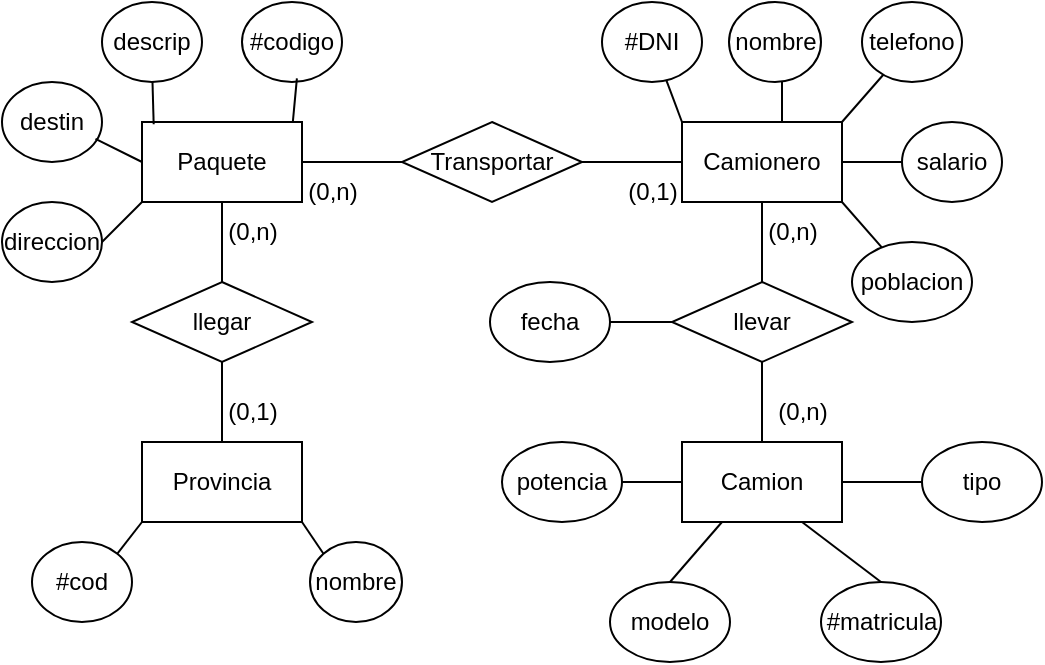 <mxfile version="21.7.5" type="device">
  <diagram name="Página-1" id="55tOowhAJpsEX9wiHGIf">
    <mxGraphModel dx="1116" dy="557" grid="1" gridSize="10" guides="1" tooltips="1" connect="1" arrows="1" fold="1" page="1" pageScale="1" pageWidth="827" pageHeight="1169" math="0" shadow="0">
      <root>
        <mxCell id="0" />
        <mxCell id="1" parent="0" />
        <mxCell id="7MAxy2JcQrM3nIe17G63-1" value="Paquete" style="rounded=0;whiteSpace=wrap;html=1;" vertex="1" parent="1">
          <mxGeometry x="120" y="80" width="80" height="40" as="geometry" />
        </mxCell>
        <mxCell id="7MAxy2JcQrM3nIe17G63-3" value="Camionero" style="rounded=0;whiteSpace=wrap;html=1;" vertex="1" parent="1">
          <mxGeometry x="390" y="80" width="80" height="40" as="geometry" />
        </mxCell>
        <mxCell id="7MAxy2JcQrM3nIe17G63-4" value="" style="endArrow=none;html=1;rounded=0;exitX=1;exitY=0.5;exitDx=0;exitDy=0;" edge="1" parent="1" source="7MAxy2JcQrM3nIe17G63-5" target="7MAxy2JcQrM3nIe17G63-3">
          <mxGeometry width="50" height="50" relative="1" as="geometry">
            <mxPoint x="390" y="250" as="sourcePoint" />
            <mxPoint x="440" y="200" as="targetPoint" />
          </mxGeometry>
        </mxCell>
        <mxCell id="7MAxy2JcQrM3nIe17G63-6" value="" style="endArrow=none;html=1;rounded=0;exitX=1;exitY=0.5;exitDx=0;exitDy=0;" edge="1" parent="1" source="7MAxy2JcQrM3nIe17G63-1" target="7MAxy2JcQrM3nIe17G63-5">
          <mxGeometry width="50" height="50" relative="1" as="geometry">
            <mxPoint x="200" y="100" as="sourcePoint" />
            <mxPoint x="360" y="100" as="targetPoint" />
          </mxGeometry>
        </mxCell>
        <mxCell id="7MAxy2JcQrM3nIe17G63-5" value="Transportar" style="rhombus;whiteSpace=wrap;html=1;" vertex="1" parent="1">
          <mxGeometry x="250" y="80" width="90" height="40" as="geometry" />
        </mxCell>
        <mxCell id="7MAxy2JcQrM3nIe17G63-7" value="#DNI" style="ellipse;whiteSpace=wrap;html=1;" vertex="1" parent="1">
          <mxGeometry x="350" y="20" width="50" height="40" as="geometry" />
        </mxCell>
        <mxCell id="7MAxy2JcQrM3nIe17G63-8" value="nombre" style="ellipse;whiteSpace=wrap;html=1;" vertex="1" parent="1">
          <mxGeometry x="413.5" y="20" width="46" height="40" as="geometry" />
        </mxCell>
        <mxCell id="7MAxy2JcQrM3nIe17G63-9" value="telefono" style="ellipse;whiteSpace=wrap;html=1;" vertex="1" parent="1">
          <mxGeometry x="480" y="20" width="50" height="40" as="geometry" />
        </mxCell>
        <mxCell id="7MAxy2JcQrM3nIe17G63-10" value="salario" style="ellipse;whiteSpace=wrap;html=1;" vertex="1" parent="1">
          <mxGeometry x="500" y="80" width="50" height="40" as="geometry" />
        </mxCell>
        <mxCell id="7MAxy2JcQrM3nIe17G63-11" value="poblacion" style="ellipse;whiteSpace=wrap;html=1;" vertex="1" parent="1">
          <mxGeometry x="475" y="140" width="60" height="40" as="geometry" />
        </mxCell>
        <mxCell id="7MAxy2JcQrM3nIe17G63-12" value="#codigo" style="ellipse;whiteSpace=wrap;html=1;" vertex="1" parent="1">
          <mxGeometry x="170" y="20" width="50" height="40" as="geometry" />
        </mxCell>
        <mxCell id="7MAxy2JcQrM3nIe17G63-13" value="descrip" style="ellipse;whiteSpace=wrap;html=1;" vertex="1" parent="1">
          <mxGeometry x="100" y="20" width="50" height="40" as="geometry" />
        </mxCell>
        <mxCell id="7MAxy2JcQrM3nIe17G63-15" value="destin" style="ellipse;whiteSpace=wrap;html=1;" vertex="1" parent="1">
          <mxGeometry x="50" y="60" width="50" height="40" as="geometry" />
        </mxCell>
        <mxCell id="7MAxy2JcQrM3nIe17G63-16" value="direccion" style="ellipse;whiteSpace=wrap;html=1;" vertex="1" parent="1">
          <mxGeometry x="50" y="120" width="50" height="40" as="geometry" />
        </mxCell>
        <mxCell id="7MAxy2JcQrM3nIe17G63-17" value="(0,1)" style="text;html=1;align=center;verticalAlign=middle;resizable=0;points=[];autosize=1;strokeColor=none;fillColor=none;" vertex="1" parent="1">
          <mxGeometry x="350" y="100" width="50" height="30" as="geometry" />
        </mxCell>
        <mxCell id="7MAxy2JcQrM3nIe17G63-19" value="(0,n)" style="text;html=1;align=center;verticalAlign=middle;resizable=0;points=[];autosize=1;strokeColor=none;fillColor=none;" vertex="1" parent="1">
          <mxGeometry x="190" y="100" width="50" height="30" as="geometry" />
        </mxCell>
        <mxCell id="7MAxy2JcQrM3nIe17G63-20" value="" style="endArrow=none;html=1;rounded=0;exitX=1;exitY=0.5;exitDx=0;exitDy=0;entryX=0;entryY=1;entryDx=0;entryDy=0;" edge="1" parent="1" source="7MAxy2JcQrM3nIe17G63-16" target="7MAxy2JcQrM3nIe17G63-1">
          <mxGeometry width="50" height="50" relative="1" as="geometry">
            <mxPoint x="180" y="110" as="sourcePoint" />
            <mxPoint x="230" y="60" as="targetPoint" />
          </mxGeometry>
        </mxCell>
        <mxCell id="7MAxy2JcQrM3nIe17G63-21" value="" style="endArrow=none;html=1;rounded=0;exitX=0;exitY=0.5;exitDx=0;exitDy=0;entryX=0.935;entryY=0.712;entryDx=0;entryDy=0;entryPerimeter=0;" edge="1" parent="1" source="7MAxy2JcQrM3nIe17G63-1" target="7MAxy2JcQrM3nIe17G63-15">
          <mxGeometry width="50" height="50" relative="1" as="geometry">
            <mxPoint x="90" y="110" as="sourcePoint" />
            <mxPoint x="110" y="90" as="targetPoint" />
          </mxGeometry>
        </mxCell>
        <mxCell id="7MAxy2JcQrM3nIe17G63-22" value="" style="endArrow=none;html=1;rounded=0;exitX=0.073;exitY=0.027;exitDx=0;exitDy=0;exitPerimeter=0;" edge="1" parent="1" source="7MAxy2JcQrM3nIe17G63-1" target="7MAxy2JcQrM3nIe17G63-13">
          <mxGeometry width="50" height="50" relative="1" as="geometry">
            <mxPoint x="160" y="100" as="sourcePoint" />
            <mxPoint x="210" y="50" as="targetPoint" />
          </mxGeometry>
        </mxCell>
        <mxCell id="7MAxy2JcQrM3nIe17G63-23" value="" style="endArrow=none;html=1;rounded=0;exitX=0.073;exitY=0.027;exitDx=0;exitDy=0;exitPerimeter=0;entryX=0.549;entryY=0.954;entryDx=0;entryDy=0;entryPerimeter=0;" edge="1" parent="1" target="7MAxy2JcQrM3nIe17G63-12">
          <mxGeometry width="50" height="50" relative="1" as="geometry">
            <mxPoint x="195.42" y="79.92" as="sourcePoint" />
            <mxPoint x="194.42" y="58.92" as="targetPoint" />
          </mxGeometry>
        </mxCell>
        <mxCell id="7MAxy2JcQrM3nIe17G63-24" value="" style="endArrow=none;html=1;rounded=0;exitX=0;exitY=0;exitDx=0;exitDy=0;" edge="1" parent="1" source="7MAxy2JcQrM3nIe17G63-3" target="7MAxy2JcQrM3nIe17G63-7">
          <mxGeometry width="50" height="50" relative="1" as="geometry">
            <mxPoint x="390" y="100" as="sourcePoint" />
            <mxPoint x="440" y="50" as="targetPoint" />
          </mxGeometry>
        </mxCell>
        <mxCell id="7MAxy2JcQrM3nIe17G63-25" value="" style="endArrow=none;html=1;rounded=0;exitX=0.625;exitY=0;exitDx=0;exitDy=0;exitPerimeter=0;" edge="1" parent="1" source="7MAxy2JcQrM3nIe17G63-3">
          <mxGeometry width="50" height="50" relative="1" as="geometry">
            <mxPoint x="390" y="100" as="sourcePoint" />
            <mxPoint x="440" y="60" as="targetPoint" />
            <Array as="points" />
          </mxGeometry>
        </mxCell>
        <mxCell id="7MAxy2JcQrM3nIe17G63-26" value="" style="endArrow=none;html=1;rounded=0;exitX=1;exitY=0;exitDx=0;exitDy=0;" edge="1" parent="1" source="7MAxy2JcQrM3nIe17G63-3" target="7MAxy2JcQrM3nIe17G63-9">
          <mxGeometry width="50" height="50" relative="1" as="geometry">
            <mxPoint x="390" y="100" as="sourcePoint" />
            <mxPoint x="440" y="50" as="targetPoint" />
          </mxGeometry>
        </mxCell>
        <mxCell id="7MAxy2JcQrM3nIe17G63-27" value="" style="endArrow=none;html=1;rounded=0;exitX=1;exitY=0.5;exitDx=0;exitDy=0;entryX=0;entryY=0.5;entryDx=0;entryDy=0;" edge="1" parent="1" source="7MAxy2JcQrM3nIe17G63-3" target="7MAxy2JcQrM3nIe17G63-10">
          <mxGeometry width="50" height="50" relative="1" as="geometry">
            <mxPoint x="390" y="100" as="sourcePoint" />
            <mxPoint x="440" y="50" as="targetPoint" />
          </mxGeometry>
        </mxCell>
        <mxCell id="7MAxy2JcQrM3nIe17G63-28" value="" style="endArrow=none;html=1;rounded=0;exitX=1;exitY=1;exitDx=0;exitDy=0;" edge="1" parent="1" source="7MAxy2JcQrM3nIe17G63-3" target="7MAxy2JcQrM3nIe17G63-11">
          <mxGeometry width="50" height="50" relative="1" as="geometry">
            <mxPoint x="390" y="100" as="sourcePoint" />
            <mxPoint x="440" y="50" as="targetPoint" />
          </mxGeometry>
        </mxCell>
        <mxCell id="7MAxy2JcQrM3nIe17G63-30" value="Provincia" style="rounded=0;whiteSpace=wrap;html=1;" vertex="1" parent="1">
          <mxGeometry x="120" y="240" width="80" height="40" as="geometry" />
        </mxCell>
        <mxCell id="7MAxy2JcQrM3nIe17G63-32" value="" style="endArrow=none;html=1;rounded=0;exitX=0.5;exitY=0;exitDx=0;exitDy=0;" edge="1" parent="1" source="7MAxy2JcQrM3nIe17G63-33" target="7MAxy2JcQrM3nIe17G63-1">
          <mxGeometry width="50" height="50" relative="1" as="geometry">
            <mxPoint x="280" y="130" as="sourcePoint" />
            <mxPoint x="330" y="80" as="targetPoint" />
          </mxGeometry>
        </mxCell>
        <mxCell id="7MAxy2JcQrM3nIe17G63-34" value="" style="endArrow=none;html=1;rounded=0;exitX=0.5;exitY=0;exitDx=0;exitDy=0;" edge="1" parent="1" source="7MAxy2JcQrM3nIe17G63-30" target="7MAxy2JcQrM3nIe17G63-33">
          <mxGeometry width="50" height="50" relative="1" as="geometry">
            <mxPoint x="160" y="240" as="sourcePoint" />
            <mxPoint x="160" y="120" as="targetPoint" />
          </mxGeometry>
        </mxCell>
        <mxCell id="7MAxy2JcQrM3nIe17G63-33" value="llegar" style="rhombus;whiteSpace=wrap;html=1;" vertex="1" parent="1">
          <mxGeometry x="115" y="160" width="90" height="40" as="geometry" />
        </mxCell>
        <mxCell id="7MAxy2JcQrM3nIe17G63-35" value="#cod" style="ellipse;whiteSpace=wrap;html=1;" vertex="1" parent="1">
          <mxGeometry x="65" y="290" width="50" height="40" as="geometry" />
        </mxCell>
        <mxCell id="7MAxy2JcQrM3nIe17G63-36" value="nombre" style="ellipse;whiteSpace=wrap;html=1;" vertex="1" parent="1">
          <mxGeometry x="204" y="290" width="46" height="40" as="geometry" />
        </mxCell>
        <mxCell id="7MAxy2JcQrM3nIe17G63-37" value="" style="endArrow=none;html=1;rounded=0;exitX=1;exitY=0;exitDx=0;exitDy=0;entryX=0;entryY=1;entryDx=0;entryDy=0;" edge="1" parent="1" source="7MAxy2JcQrM3nIe17G63-35" target="7MAxy2JcQrM3nIe17G63-30">
          <mxGeometry width="50" height="50" relative="1" as="geometry">
            <mxPoint x="280" y="130" as="sourcePoint" />
            <mxPoint x="330" y="80" as="targetPoint" />
          </mxGeometry>
        </mxCell>
        <mxCell id="7MAxy2JcQrM3nIe17G63-38" value="" style="endArrow=none;html=1;rounded=0;exitX=1;exitY=1;exitDx=0;exitDy=0;entryX=0;entryY=0;entryDx=0;entryDy=0;" edge="1" parent="1" source="7MAxy2JcQrM3nIe17G63-30" target="7MAxy2JcQrM3nIe17G63-36">
          <mxGeometry width="50" height="50" relative="1" as="geometry">
            <mxPoint x="280" y="130" as="sourcePoint" />
            <mxPoint x="330" y="80" as="targetPoint" />
          </mxGeometry>
        </mxCell>
        <mxCell id="7MAxy2JcQrM3nIe17G63-39" value="(0,1)" style="text;html=1;align=center;verticalAlign=middle;resizable=0;points=[];autosize=1;strokeColor=none;fillColor=none;" vertex="1" parent="1">
          <mxGeometry x="150" y="210" width="50" height="30" as="geometry" />
        </mxCell>
        <mxCell id="7MAxy2JcQrM3nIe17G63-40" value="(0,n)" style="text;html=1;align=center;verticalAlign=middle;resizable=0;points=[];autosize=1;strokeColor=none;fillColor=none;" vertex="1" parent="1">
          <mxGeometry x="150" y="120" width="50" height="30" as="geometry" />
        </mxCell>
        <mxCell id="7MAxy2JcQrM3nIe17G63-41" value="Camion" style="rounded=0;whiteSpace=wrap;html=1;" vertex="1" parent="1">
          <mxGeometry x="390" y="240" width="80" height="40" as="geometry" />
        </mxCell>
        <mxCell id="7MAxy2JcQrM3nIe17G63-42" value="" style="endArrow=none;html=1;rounded=0;exitX=0.5;exitY=0;exitDx=0;exitDy=0;" edge="1" parent="1" source="7MAxy2JcQrM3nIe17G63-51">
          <mxGeometry width="50" height="50" relative="1" as="geometry">
            <mxPoint x="380" y="130" as="sourcePoint" />
            <mxPoint x="430" y="120" as="targetPoint" />
          </mxGeometry>
        </mxCell>
        <mxCell id="7MAxy2JcQrM3nIe17G63-43" value="#matricula" style="ellipse;whiteSpace=wrap;html=1;" vertex="1" parent="1">
          <mxGeometry x="459.5" y="310" width="60" height="40" as="geometry" />
        </mxCell>
        <mxCell id="7MAxy2JcQrM3nIe17G63-44" value="modelo" style="ellipse;whiteSpace=wrap;html=1;" vertex="1" parent="1">
          <mxGeometry x="354" y="310" width="60" height="40" as="geometry" />
        </mxCell>
        <mxCell id="7MAxy2JcQrM3nIe17G63-45" value="tipo" style="ellipse;whiteSpace=wrap;html=1;" vertex="1" parent="1">
          <mxGeometry x="510" y="240" width="60" height="40" as="geometry" />
        </mxCell>
        <mxCell id="7MAxy2JcQrM3nIe17G63-46" value="potencia" style="ellipse;whiteSpace=wrap;html=1;" vertex="1" parent="1">
          <mxGeometry x="300" y="240" width="60" height="40" as="geometry" />
        </mxCell>
        <mxCell id="7MAxy2JcQrM3nIe17G63-47" value="" style="endArrow=none;html=1;rounded=0;exitX=0;exitY=0.5;exitDx=0;exitDy=0;entryX=1;entryY=0.5;entryDx=0;entryDy=0;" edge="1" parent="1" source="7MAxy2JcQrM3nIe17G63-41" target="7MAxy2JcQrM3nIe17G63-46">
          <mxGeometry width="50" height="50" relative="1" as="geometry">
            <mxPoint x="380" y="130" as="sourcePoint" />
            <mxPoint x="430" y="80" as="targetPoint" />
          </mxGeometry>
        </mxCell>
        <mxCell id="7MAxy2JcQrM3nIe17G63-48" value="" style="endArrow=none;html=1;rounded=0;exitX=0.5;exitY=0;exitDx=0;exitDy=0;entryX=0.25;entryY=1;entryDx=0;entryDy=0;" edge="1" parent="1" source="7MAxy2JcQrM3nIe17G63-44" target="7MAxy2JcQrM3nIe17G63-41">
          <mxGeometry width="50" height="50" relative="1" as="geometry">
            <mxPoint x="380" y="130" as="sourcePoint" />
            <mxPoint x="430" y="80" as="targetPoint" />
          </mxGeometry>
        </mxCell>
        <mxCell id="7MAxy2JcQrM3nIe17G63-49" value="" style="endArrow=none;html=1;rounded=0;exitX=0.5;exitY=0;exitDx=0;exitDy=0;entryX=0.75;entryY=1;entryDx=0;entryDy=0;" edge="1" parent="1" source="7MAxy2JcQrM3nIe17G63-43" target="7MAxy2JcQrM3nIe17G63-41">
          <mxGeometry width="50" height="50" relative="1" as="geometry">
            <mxPoint x="380" y="130" as="sourcePoint" />
            <mxPoint x="430" y="80" as="targetPoint" />
          </mxGeometry>
        </mxCell>
        <mxCell id="7MAxy2JcQrM3nIe17G63-50" value="" style="endArrow=none;html=1;rounded=0;exitX=1;exitY=0.5;exitDx=0;exitDy=0;entryX=0;entryY=0.5;entryDx=0;entryDy=0;" edge="1" parent="1" source="7MAxy2JcQrM3nIe17G63-41" target="7MAxy2JcQrM3nIe17G63-45">
          <mxGeometry width="50" height="50" relative="1" as="geometry">
            <mxPoint x="380" y="130" as="sourcePoint" />
            <mxPoint x="430" y="80" as="targetPoint" />
          </mxGeometry>
        </mxCell>
        <mxCell id="7MAxy2JcQrM3nIe17G63-52" value="" style="endArrow=none;html=1;rounded=0;exitX=0.5;exitY=0;exitDx=0;exitDy=0;" edge="1" parent="1" source="7MAxy2JcQrM3nIe17G63-41" target="7MAxy2JcQrM3nIe17G63-51">
          <mxGeometry width="50" height="50" relative="1" as="geometry">
            <mxPoint x="430" y="240" as="sourcePoint" />
            <mxPoint x="430" y="120" as="targetPoint" />
          </mxGeometry>
        </mxCell>
        <mxCell id="7MAxy2JcQrM3nIe17G63-51" value="llevar" style="rhombus;whiteSpace=wrap;html=1;" vertex="1" parent="1">
          <mxGeometry x="385" y="160" width="90" height="40" as="geometry" />
        </mxCell>
        <mxCell id="7MAxy2JcQrM3nIe17G63-53" value="(0,n)" style="text;html=1;align=center;verticalAlign=middle;resizable=0;points=[];autosize=1;strokeColor=none;fillColor=none;" vertex="1" parent="1">
          <mxGeometry x="425" y="210" width="50" height="30" as="geometry" />
        </mxCell>
        <mxCell id="7MAxy2JcQrM3nIe17G63-54" value="(0,n)" style="text;html=1;align=center;verticalAlign=middle;resizable=0;points=[];autosize=1;strokeColor=none;fillColor=none;" vertex="1" parent="1">
          <mxGeometry x="420" y="120" width="50" height="30" as="geometry" />
        </mxCell>
        <mxCell id="7MAxy2JcQrM3nIe17G63-55" value="fecha" style="ellipse;whiteSpace=wrap;html=1;" vertex="1" parent="1">
          <mxGeometry x="294" y="160" width="60" height="40" as="geometry" />
        </mxCell>
        <mxCell id="7MAxy2JcQrM3nIe17G63-56" value="" style="endArrow=none;html=1;rounded=0;exitX=1;exitY=0.5;exitDx=0;exitDy=0;entryX=0;entryY=0.5;entryDx=0;entryDy=0;" edge="1" parent="1" source="7MAxy2JcQrM3nIe17G63-55" target="7MAxy2JcQrM3nIe17G63-51">
          <mxGeometry width="50" height="50" relative="1" as="geometry">
            <mxPoint x="380" y="130" as="sourcePoint" />
            <mxPoint x="430" y="80" as="targetPoint" />
          </mxGeometry>
        </mxCell>
      </root>
    </mxGraphModel>
  </diagram>
</mxfile>
